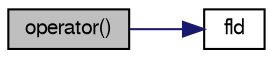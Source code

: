digraph "operator()"
{
  bgcolor="transparent";
  edge [fontname="FreeSans",fontsize="10",labelfontname="FreeSans",labelfontsize="10"];
  node [fontname="FreeSans",fontsize="10",shape=record];
  rankdir="LR";
  Node1705 [label="operator()",height=0.2,width=0.4,color="black", fillcolor="grey75", style="filled", fontcolor="black"];
  Node1705 -> Node1706 [color="midnightblue",fontsize="10",style="solid",fontname="FreeSans"];
  Node1706 [label="fld",height=0.2,width=0.4,color="black",URL="$a18899.html#a378472d1f8b33eeefbda63a947476c8c"];
}
